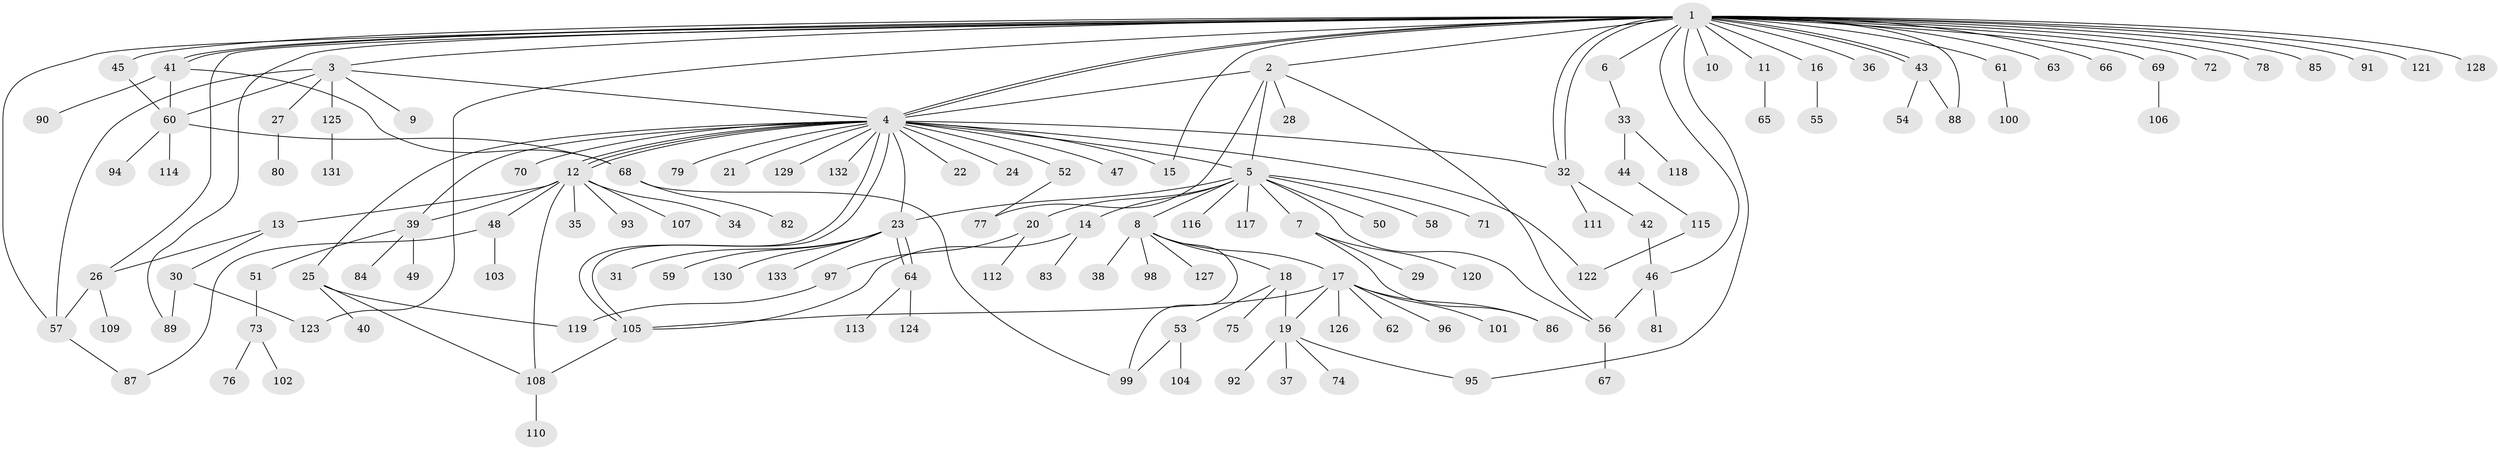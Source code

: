 // coarse degree distribution, {32: 0.012658227848101266, 6: 0.02531645569620253, 7: 0.012658227848101266, 23: 0.012658227848101266, 14: 0.012658227848101266, 2: 0.16455696202531644, 4: 0.06329113924050633, 1: 0.5569620253164557, 10: 0.012658227848101266, 3: 0.08860759493670886, 5: 0.0379746835443038}
// Generated by graph-tools (version 1.1) at 2025/18/03/04/25 18:18:18]
// undirected, 133 vertices, 172 edges
graph export_dot {
graph [start="1"]
  node [color=gray90,style=filled];
  1;
  2;
  3;
  4;
  5;
  6;
  7;
  8;
  9;
  10;
  11;
  12;
  13;
  14;
  15;
  16;
  17;
  18;
  19;
  20;
  21;
  22;
  23;
  24;
  25;
  26;
  27;
  28;
  29;
  30;
  31;
  32;
  33;
  34;
  35;
  36;
  37;
  38;
  39;
  40;
  41;
  42;
  43;
  44;
  45;
  46;
  47;
  48;
  49;
  50;
  51;
  52;
  53;
  54;
  55;
  56;
  57;
  58;
  59;
  60;
  61;
  62;
  63;
  64;
  65;
  66;
  67;
  68;
  69;
  70;
  71;
  72;
  73;
  74;
  75;
  76;
  77;
  78;
  79;
  80;
  81;
  82;
  83;
  84;
  85;
  86;
  87;
  88;
  89;
  90;
  91;
  92;
  93;
  94;
  95;
  96;
  97;
  98;
  99;
  100;
  101;
  102;
  103;
  104;
  105;
  106;
  107;
  108;
  109;
  110;
  111;
  112;
  113;
  114;
  115;
  116;
  117;
  118;
  119;
  120;
  121;
  122;
  123;
  124;
  125;
  126;
  127;
  128;
  129;
  130;
  131;
  132;
  133;
  1 -- 2;
  1 -- 3;
  1 -- 4;
  1 -- 4;
  1 -- 6;
  1 -- 10;
  1 -- 11;
  1 -- 15;
  1 -- 16;
  1 -- 26;
  1 -- 32;
  1 -- 32;
  1 -- 36;
  1 -- 41;
  1 -- 41;
  1 -- 43;
  1 -- 43;
  1 -- 45;
  1 -- 46;
  1 -- 57;
  1 -- 61;
  1 -- 63;
  1 -- 66;
  1 -- 69;
  1 -- 72;
  1 -- 78;
  1 -- 85;
  1 -- 88;
  1 -- 89;
  1 -- 91;
  1 -- 95;
  1 -- 121;
  1 -- 123;
  1 -- 128;
  2 -- 4;
  2 -- 5;
  2 -- 28;
  2 -- 56;
  2 -- 77;
  3 -- 4;
  3 -- 9;
  3 -- 27;
  3 -- 57;
  3 -- 60;
  3 -- 125;
  4 -- 5;
  4 -- 12;
  4 -- 12;
  4 -- 12;
  4 -- 15;
  4 -- 21;
  4 -- 22;
  4 -- 23;
  4 -- 24;
  4 -- 25;
  4 -- 32;
  4 -- 39;
  4 -- 47;
  4 -- 52;
  4 -- 70;
  4 -- 79;
  4 -- 105;
  4 -- 105;
  4 -- 122;
  4 -- 129;
  4 -- 132;
  5 -- 7;
  5 -- 8;
  5 -- 14;
  5 -- 20;
  5 -- 23;
  5 -- 50;
  5 -- 56;
  5 -- 58;
  5 -- 71;
  5 -- 116;
  5 -- 117;
  6 -- 33;
  7 -- 29;
  7 -- 86;
  7 -- 120;
  8 -- 17;
  8 -- 18;
  8 -- 38;
  8 -- 98;
  8 -- 99;
  8 -- 127;
  11 -- 65;
  12 -- 13;
  12 -- 34;
  12 -- 35;
  12 -- 39;
  12 -- 48;
  12 -- 93;
  12 -- 107;
  12 -- 108;
  13 -- 26;
  13 -- 30;
  14 -- 83;
  14 -- 105;
  16 -- 55;
  17 -- 19;
  17 -- 62;
  17 -- 86;
  17 -- 96;
  17 -- 101;
  17 -- 105;
  17 -- 126;
  18 -- 19;
  18 -- 53;
  18 -- 75;
  19 -- 37;
  19 -- 74;
  19 -- 92;
  19 -- 95;
  20 -- 97;
  20 -- 112;
  23 -- 31;
  23 -- 59;
  23 -- 64;
  23 -- 64;
  23 -- 130;
  23 -- 133;
  25 -- 40;
  25 -- 108;
  25 -- 119;
  26 -- 57;
  26 -- 109;
  27 -- 80;
  30 -- 89;
  30 -- 123;
  32 -- 42;
  32 -- 111;
  33 -- 44;
  33 -- 118;
  39 -- 49;
  39 -- 51;
  39 -- 84;
  41 -- 60;
  41 -- 68;
  41 -- 90;
  42 -- 46;
  43 -- 54;
  43 -- 88;
  44 -- 115;
  45 -- 60;
  46 -- 56;
  46 -- 81;
  48 -- 87;
  48 -- 103;
  51 -- 73;
  52 -- 77;
  53 -- 99;
  53 -- 104;
  56 -- 67;
  57 -- 87;
  60 -- 68;
  60 -- 94;
  60 -- 114;
  61 -- 100;
  64 -- 113;
  64 -- 124;
  68 -- 82;
  68 -- 99;
  69 -- 106;
  73 -- 76;
  73 -- 102;
  97 -- 119;
  105 -- 108;
  108 -- 110;
  115 -- 122;
  125 -- 131;
}
